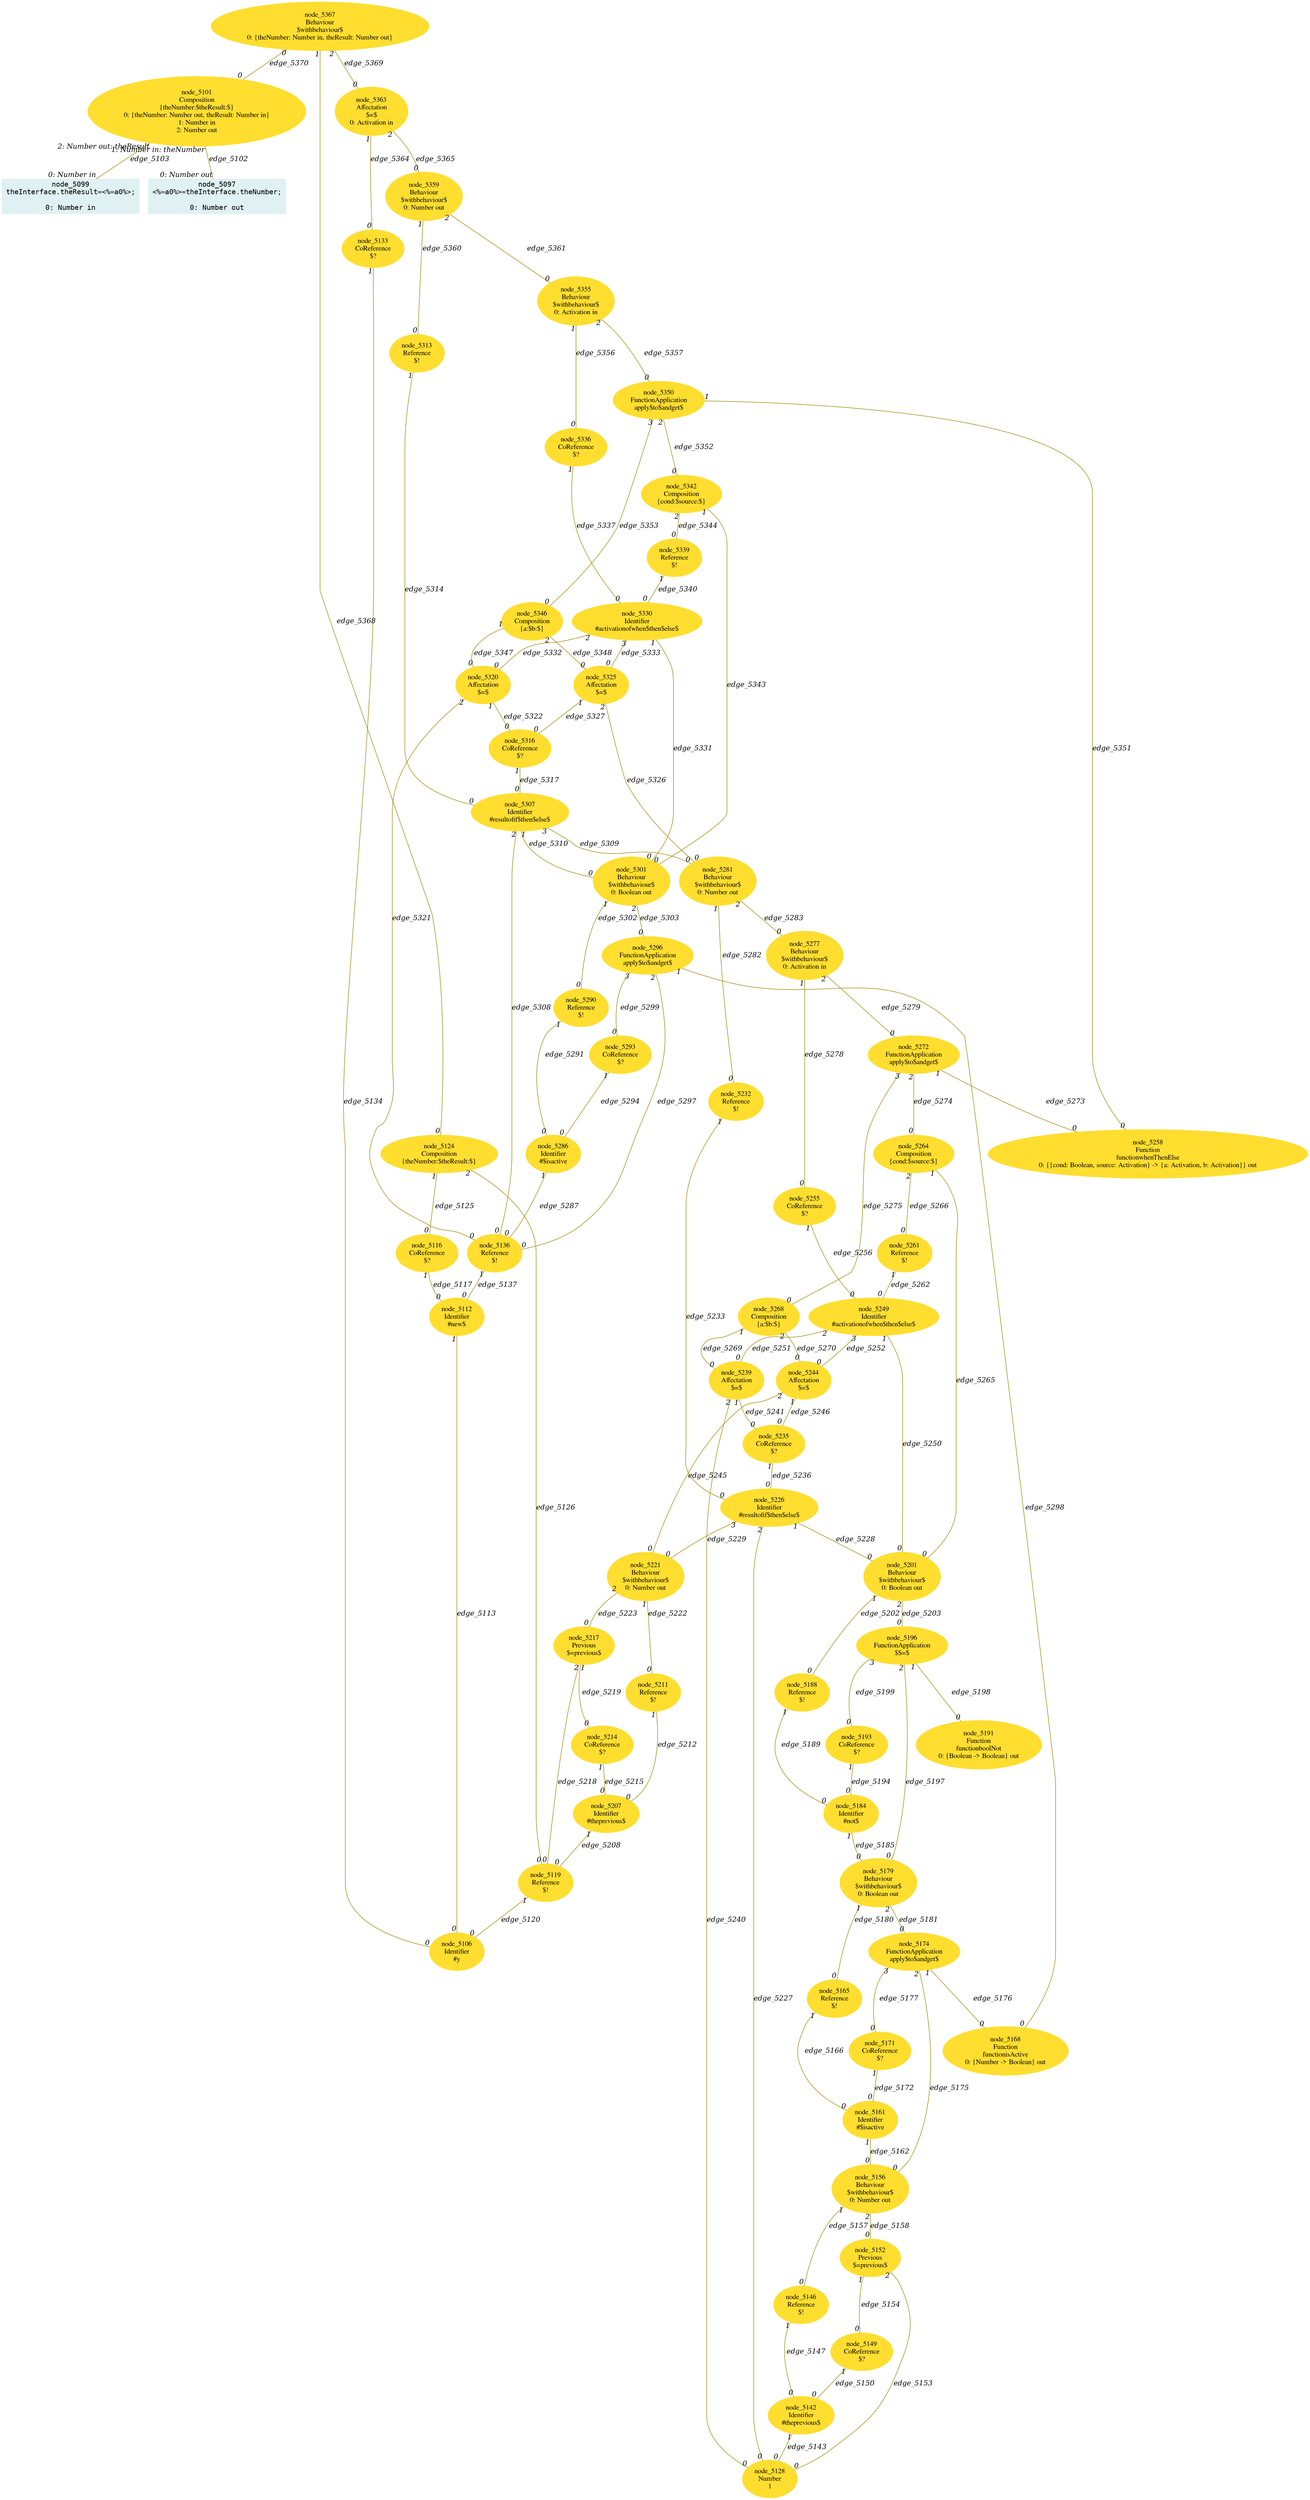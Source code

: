 digraph g{node_5097 [shape="box", style="filled", color="#dff1f2", fontname="Courier", label="node_5097
<%=a0%>=theInterface.theNumber;

0: Number out" ]
node_5099 [shape="box", style="filled", color="#dff1f2", fontname="Courier", label="node_5099
theInterface.theResult=<%=a0%>;

0: Number in" ]
node_5101 [shape="ellipse", style="filled", color="#ffde2f", fontname="Times", label="node_5101
Composition
{theNumber:$theResult:$}
0: {theNumber: Number out, theResult: Number in}
1: Number in
2: Number out" ]
node_5106 [shape="ellipse", style="filled", color="#ffde2f", fontname="Times", label="node_5106
Identifier
#y
" ]
node_5112 [shape="ellipse", style="filled", color="#ffde2f", fontname="Times", label="node_5112
Identifier
#new$
" ]
node_5116 [shape="ellipse", style="filled", color="#ffde2f", fontname="Times", label="node_5116
CoReference
$?
" ]
node_5119 [shape="ellipse", style="filled", color="#ffde2f", fontname="Times", label="node_5119
Reference
$!
" ]
node_5124 [shape="ellipse", style="filled", color="#ffde2f", fontname="Times", label="node_5124
Composition
{theNumber:$theResult:$}
" ]
node_5128 [shape="ellipse", style="filled", color="#ffde2f", fontname="Times", label="node_5128
Number
1
" ]
node_5133 [shape="ellipse", style="filled", color="#ffde2f", fontname="Times", label="node_5133
CoReference
$?
" ]
node_5136 [shape="ellipse", style="filled", color="#ffde2f", fontname="Times", label="node_5136
Reference
$!
" ]
node_5142 [shape="ellipse", style="filled", color="#ffde2f", fontname="Times", label="node_5142
Identifier
#theprevious$
" ]
node_5146 [shape="ellipse", style="filled", color="#ffde2f", fontname="Times", label="node_5146
Reference
$!
" ]
node_5149 [shape="ellipse", style="filled", color="#ffde2f", fontname="Times", label="node_5149
CoReference
$?
" ]
node_5152 [shape="ellipse", style="filled", color="#ffde2f", fontname="Times", label="node_5152
Previous
$=previous$
" ]
node_5156 [shape="ellipse", style="filled", color="#ffde2f", fontname="Times", label="node_5156
Behaviour
$withbehaviour$
0: Number out" ]
node_5161 [shape="ellipse", style="filled", color="#ffde2f", fontname="Times", label="node_5161
Identifier
#$isactive
" ]
node_5165 [shape="ellipse", style="filled", color="#ffde2f", fontname="Times", label="node_5165
Reference
$!
" ]
node_5168 [shape="ellipse", style="filled", color="#ffde2f", fontname="Times", label="node_5168
Function
functionisActive
0: {Number -> Boolean} out" ]
node_5171 [shape="ellipse", style="filled", color="#ffde2f", fontname="Times", label="node_5171
CoReference
$?
" ]
node_5174 [shape="ellipse", style="filled", color="#ffde2f", fontname="Times", label="node_5174
FunctionApplication
apply$to$andget$
" ]
node_5179 [shape="ellipse", style="filled", color="#ffde2f", fontname="Times", label="node_5179
Behaviour
$withbehaviour$
0: Boolean out" ]
node_5184 [shape="ellipse", style="filled", color="#ffde2f", fontname="Times", label="node_5184
Identifier
#not$
" ]
node_5188 [shape="ellipse", style="filled", color="#ffde2f", fontname="Times", label="node_5188
Reference
$!
" ]
node_5191 [shape="ellipse", style="filled", color="#ffde2f", fontname="Times", label="node_5191
Function
functionboolNot
0: {Boolean -> Boolean} out" ]
node_5193 [shape="ellipse", style="filled", color="#ffde2f", fontname="Times", label="node_5193
CoReference
$?
" ]
node_5196 [shape="ellipse", style="filled", color="#ffde2f", fontname="Times", label="node_5196
FunctionApplication
$$=$
" ]
node_5201 [shape="ellipse", style="filled", color="#ffde2f", fontname="Times", label="node_5201
Behaviour
$withbehaviour$
0: Boolean out" ]
node_5207 [shape="ellipse", style="filled", color="#ffde2f", fontname="Times", label="node_5207
Identifier
#theprevious$
" ]
node_5211 [shape="ellipse", style="filled", color="#ffde2f", fontname="Times", label="node_5211
Reference
$!
" ]
node_5214 [shape="ellipse", style="filled", color="#ffde2f", fontname="Times", label="node_5214
CoReference
$?
" ]
node_5217 [shape="ellipse", style="filled", color="#ffde2f", fontname="Times", label="node_5217
Previous
$=previous$
" ]
node_5221 [shape="ellipse", style="filled", color="#ffde2f", fontname="Times", label="node_5221
Behaviour
$withbehaviour$
0: Number out" ]
node_5226 [shape="ellipse", style="filled", color="#ffde2f", fontname="Times", label="node_5226
Identifier
#resultofif$then$else$
" ]
node_5232 [shape="ellipse", style="filled", color="#ffde2f", fontname="Times", label="node_5232
Reference
$!
" ]
node_5235 [shape="ellipse", style="filled", color="#ffde2f", fontname="Times", label="node_5235
CoReference
$?
" ]
node_5239 [shape="ellipse", style="filled", color="#ffde2f", fontname="Times", label="node_5239
Affectation
$=$
" ]
node_5244 [shape="ellipse", style="filled", color="#ffde2f", fontname="Times", label="node_5244
Affectation
$=$
" ]
node_5249 [shape="ellipse", style="filled", color="#ffde2f", fontname="Times", label="node_5249
Identifier
#activationofwhen$then$else$
" ]
node_5255 [shape="ellipse", style="filled", color="#ffde2f", fontname="Times", label="node_5255
CoReference
$?
" ]
node_5258 [shape="ellipse", style="filled", color="#ffde2f", fontname="Times", label="node_5258
Function
functionwhenThenElse
0: {{cond: Boolean, source: Activation} -> {a: Activation, b: Activation}} out" ]
node_5261 [shape="ellipse", style="filled", color="#ffde2f", fontname="Times", label="node_5261
Reference
$!
" ]
node_5264 [shape="ellipse", style="filled", color="#ffde2f", fontname="Times", label="node_5264
Composition
{cond:$source:$}
" ]
node_5268 [shape="ellipse", style="filled", color="#ffde2f", fontname="Times", label="node_5268
Composition
{a:$b:$}
" ]
node_5272 [shape="ellipse", style="filled", color="#ffde2f", fontname="Times", label="node_5272
FunctionApplication
apply$to$andget$
" ]
node_5277 [shape="ellipse", style="filled", color="#ffde2f", fontname="Times", label="node_5277
Behaviour
$withbehaviour$
0: Activation in" ]
node_5281 [shape="ellipse", style="filled", color="#ffde2f", fontname="Times", label="node_5281
Behaviour
$withbehaviour$
0: Number out" ]
node_5286 [shape="ellipse", style="filled", color="#ffde2f", fontname="Times", label="node_5286
Identifier
#$isactive
" ]
node_5290 [shape="ellipse", style="filled", color="#ffde2f", fontname="Times", label="node_5290
Reference
$!
" ]
node_5293 [shape="ellipse", style="filled", color="#ffde2f", fontname="Times", label="node_5293
CoReference
$?
" ]
node_5296 [shape="ellipse", style="filled", color="#ffde2f", fontname="Times", label="node_5296
FunctionApplication
apply$to$andget$
" ]
node_5301 [shape="ellipse", style="filled", color="#ffde2f", fontname="Times", label="node_5301
Behaviour
$withbehaviour$
0: Boolean out" ]
node_5307 [shape="ellipse", style="filled", color="#ffde2f", fontname="Times", label="node_5307
Identifier
#resultofif$then$else$
" ]
node_5313 [shape="ellipse", style="filled", color="#ffde2f", fontname="Times", label="node_5313
Reference
$!
" ]
node_5316 [shape="ellipse", style="filled", color="#ffde2f", fontname="Times", label="node_5316
CoReference
$?
" ]
node_5320 [shape="ellipse", style="filled", color="#ffde2f", fontname="Times", label="node_5320
Affectation
$=$
" ]
node_5325 [shape="ellipse", style="filled", color="#ffde2f", fontname="Times", label="node_5325
Affectation
$=$
" ]
node_5330 [shape="ellipse", style="filled", color="#ffde2f", fontname="Times", label="node_5330
Identifier
#activationofwhen$then$else$
" ]
node_5336 [shape="ellipse", style="filled", color="#ffde2f", fontname="Times", label="node_5336
CoReference
$?
" ]
node_5339 [shape="ellipse", style="filled", color="#ffde2f", fontname="Times", label="node_5339
Reference
$!
" ]
node_5342 [shape="ellipse", style="filled", color="#ffde2f", fontname="Times", label="node_5342
Composition
{cond:$source:$}
" ]
node_5346 [shape="ellipse", style="filled", color="#ffde2f", fontname="Times", label="node_5346
Composition
{a:$b:$}
" ]
node_5350 [shape="ellipse", style="filled", color="#ffde2f", fontname="Times", label="node_5350
FunctionApplication
apply$to$andget$
" ]
node_5355 [shape="ellipse", style="filled", color="#ffde2f", fontname="Times", label="node_5355
Behaviour
$withbehaviour$
0: Activation in" ]
node_5359 [shape="ellipse", style="filled", color="#ffde2f", fontname="Times", label="node_5359
Behaviour
$withbehaviour$
0: Number out" ]
node_5363 [shape="ellipse", style="filled", color="#ffde2f", fontname="Times", label="node_5363
Affectation
$=$
0: Activation in" ]
node_5367 [shape="ellipse", style="filled", color="#ffde2f", fontname="Times", label="node_5367
Behaviour
$withbehaviour$
0: {theNumber: Number in, theResult: Number out}" ]
node_5101 -> node_5097 [dir=none, arrowHead=none, fontname="Times-Italic", arrowsize=1, color="#9d8400", label="edge_5102",  headlabel="0: Number out", taillabel="1: Number in: theNumber" ]
node_5101 -> node_5099 [dir=none, arrowHead=none, fontname="Times-Italic", arrowsize=1, color="#9d8400", label="edge_5103",  headlabel="0: Number in", taillabel="2: Number out: theResult" ]
node_5112 -> node_5106 [dir=none, arrowHead=none, fontname="Times-Italic", arrowsize=1, color="#9d8400", label="edge_5113",  headlabel="0", taillabel="1" ]
node_5116 -> node_5112 [dir=none, arrowHead=none, fontname="Times-Italic", arrowsize=1, color="#9d8400", label="edge_5117",  headlabel="0", taillabel="1" ]
node_5119 -> node_5106 [dir=none, arrowHead=none, fontname="Times-Italic", arrowsize=1, color="#9d8400", label="edge_5120",  headlabel="0", taillabel="1" ]
node_5124 -> node_5116 [dir=none, arrowHead=none, fontname="Times-Italic", arrowsize=1, color="#9d8400", label="edge_5125",  headlabel="0", taillabel="1" ]
node_5124 -> node_5119 [dir=none, arrowHead=none, fontname="Times-Italic", arrowsize=1, color="#9d8400", label="edge_5126",  headlabel="0", taillabel="2" ]
node_5133 -> node_5106 [dir=none, arrowHead=none, fontname="Times-Italic", arrowsize=1, color="#9d8400", label="edge_5134",  headlabel="0", taillabel="1" ]
node_5136 -> node_5112 [dir=none, arrowHead=none, fontname="Times-Italic", arrowsize=1, color="#9d8400", label="edge_5137",  headlabel="0", taillabel="1" ]
node_5142 -> node_5128 [dir=none, arrowHead=none, fontname="Times-Italic", arrowsize=1, color="#9d8400", label="edge_5143",  headlabel="0", taillabel="1" ]
node_5146 -> node_5142 [dir=none, arrowHead=none, fontname="Times-Italic", arrowsize=1, color="#9d8400", label="edge_5147",  headlabel="0", taillabel="1" ]
node_5149 -> node_5142 [dir=none, arrowHead=none, fontname="Times-Italic", arrowsize=1, color="#9d8400", label="edge_5150",  headlabel="0", taillabel="1" ]
node_5152 -> node_5128 [dir=none, arrowHead=none, fontname="Times-Italic", arrowsize=1, color="#9d8400", label="edge_5153",  headlabel="0", taillabel="2" ]
node_5152 -> node_5149 [dir=none, arrowHead=none, fontname="Times-Italic", arrowsize=1, color="#9d8400", label="edge_5154",  headlabel="0", taillabel="1" ]
node_5156 -> node_5146 [dir=none, arrowHead=none, fontname="Times-Italic", arrowsize=1, color="#9d8400", label="edge_5157",  headlabel="0", taillabel="1" ]
node_5156 -> node_5152 [dir=none, arrowHead=none, fontname="Times-Italic", arrowsize=1, color="#9d8400", label="edge_5158",  headlabel="0", taillabel="2" ]
node_5161 -> node_5156 [dir=none, arrowHead=none, fontname="Times-Italic", arrowsize=1, color="#9d8400", label="edge_5162",  headlabel="0", taillabel="1" ]
node_5165 -> node_5161 [dir=none, arrowHead=none, fontname="Times-Italic", arrowsize=1, color="#9d8400", label="edge_5166",  headlabel="0", taillabel="1" ]
node_5171 -> node_5161 [dir=none, arrowHead=none, fontname="Times-Italic", arrowsize=1, color="#9d8400", label="edge_5172",  headlabel="0", taillabel="1" ]
node_5174 -> node_5156 [dir=none, arrowHead=none, fontname="Times-Italic", arrowsize=1, color="#9d8400", label="edge_5175",  headlabel="0", taillabel="2" ]
node_5174 -> node_5168 [dir=none, arrowHead=none, fontname="Times-Italic", arrowsize=1, color="#9d8400", label="edge_5176",  headlabel="0", taillabel="1" ]
node_5174 -> node_5171 [dir=none, arrowHead=none, fontname="Times-Italic", arrowsize=1, color="#9d8400", label="edge_5177",  headlabel="0", taillabel="3" ]
node_5179 -> node_5165 [dir=none, arrowHead=none, fontname="Times-Italic", arrowsize=1, color="#9d8400", label="edge_5180",  headlabel="0", taillabel="1" ]
node_5179 -> node_5174 [dir=none, arrowHead=none, fontname="Times-Italic", arrowsize=1, color="#9d8400", label="edge_5181",  headlabel="0", taillabel="2" ]
node_5184 -> node_5179 [dir=none, arrowHead=none, fontname="Times-Italic", arrowsize=1, color="#9d8400", label="edge_5185",  headlabel="0", taillabel="1" ]
node_5188 -> node_5184 [dir=none, arrowHead=none, fontname="Times-Italic", arrowsize=1, color="#9d8400", label="edge_5189",  headlabel="0", taillabel="1" ]
node_5193 -> node_5184 [dir=none, arrowHead=none, fontname="Times-Italic", arrowsize=1, color="#9d8400", label="edge_5194",  headlabel="0", taillabel="1" ]
node_5196 -> node_5179 [dir=none, arrowHead=none, fontname="Times-Italic", arrowsize=1, color="#9d8400", label="edge_5197",  headlabel="0", taillabel="2" ]
node_5196 -> node_5191 [dir=none, arrowHead=none, fontname="Times-Italic", arrowsize=1, color="#9d8400", label="edge_5198",  headlabel="0", taillabel="1" ]
node_5196 -> node_5193 [dir=none, arrowHead=none, fontname="Times-Italic", arrowsize=1, color="#9d8400", label="edge_5199",  headlabel="0", taillabel="3" ]
node_5201 -> node_5188 [dir=none, arrowHead=none, fontname="Times-Italic", arrowsize=1, color="#9d8400", label="edge_5202",  headlabel="0", taillabel="1" ]
node_5201 -> node_5196 [dir=none, arrowHead=none, fontname="Times-Italic", arrowsize=1, color="#9d8400", label="edge_5203",  headlabel="0", taillabel="2" ]
node_5207 -> node_5119 [dir=none, arrowHead=none, fontname="Times-Italic", arrowsize=1, color="#9d8400", label="edge_5208",  headlabel="0", taillabel="1" ]
node_5211 -> node_5207 [dir=none, arrowHead=none, fontname="Times-Italic", arrowsize=1, color="#9d8400", label="edge_5212",  headlabel="0", taillabel="1" ]
node_5214 -> node_5207 [dir=none, arrowHead=none, fontname="Times-Italic", arrowsize=1, color="#9d8400", label="edge_5215",  headlabel="0", taillabel="1" ]
node_5217 -> node_5119 [dir=none, arrowHead=none, fontname="Times-Italic", arrowsize=1, color="#9d8400", label="edge_5218",  headlabel="0", taillabel="2" ]
node_5217 -> node_5214 [dir=none, arrowHead=none, fontname="Times-Italic", arrowsize=1, color="#9d8400", label="edge_5219",  headlabel="0", taillabel="1" ]
node_5221 -> node_5211 [dir=none, arrowHead=none, fontname="Times-Italic", arrowsize=1, color="#9d8400", label="edge_5222",  headlabel="0", taillabel="1" ]
node_5221 -> node_5217 [dir=none, arrowHead=none, fontname="Times-Italic", arrowsize=1, color="#9d8400", label="edge_5223",  headlabel="0", taillabel="2" ]
node_5226 -> node_5128 [dir=none, arrowHead=none, fontname="Times-Italic", arrowsize=1, color="#9d8400", label="edge_5227",  headlabel="0", taillabel="2" ]
node_5226 -> node_5201 [dir=none, arrowHead=none, fontname="Times-Italic", arrowsize=1, color="#9d8400", label="edge_5228",  headlabel="0", taillabel="1" ]
node_5226 -> node_5221 [dir=none, arrowHead=none, fontname="Times-Italic", arrowsize=1, color="#9d8400", label="edge_5229",  headlabel="0", taillabel="3" ]
node_5232 -> node_5226 [dir=none, arrowHead=none, fontname="Times-Italic", arrowsize=1, color="#9d8400", label="edge_5233",  headlabel="0", taillabel="1" ]
node_5235 -> node_5226 [dir=none, arrowHead=none, fontname="Times-Italic", arrowsize=1, color="#9d8400", label="edge_5236",  headlabel="0", taillabel="1" ]
node_5239 -> node_5128 [dir=none, arrowHead=none, fontname="Times-Italic", arrowsize=1, color="#9d8400", label="edge_5240",  headlabel="0", taillabel="2" ]
node_5239 -> node_5235 [dir=none, arrowHead=none, fontname="Times-Italic", arrowsize=1, color="#9d8400", label="edge_5241",  headlabel="0", taillabel="1" ]
node_5244 -> node_5221 [dir=none, arrowHead=none, fontname="Times-Italic", arrowsize=1, color="#9d8400", label="edge_5245",  headlabel="0", taillabel="2" ]
node_5244 -> node_5235 [dir=none, arrowHead=none, fontname="Times-Italic", arrowsize=1, color="#9d8400", label="edge_5246",  headlabel="0", taillabel="1" ]
node_5249 -> node_5201 [dir=none, arrowHead=none, fontname="Times-Italic", arrowsize=1, color="#9d8400", label="edge_5250",  headlabel="0", taillabel="1" ]
node_5249 -> node_5239 [dir=none, arrowHead=none, fontname="Times-Italic", arrowsize=1, color="#9d8400", label="edge_5251",  headlabel="0", taillabel="2" ]
node_5249 -> node_5244 [dir=none, arrowHead=none, fontname="Times-Italic", arrowsize=1, color="#9d8400", label="edge_5252",  headlabel="0", taillabel="3" ]
node_5255 -> node_5249 [dir=none, arrowHead=none, fontname="Times-Italic", arrowsize=1, color="#9d8400", label="edge_5256",  headlabel="0", taillabel="1" ]
node_5261 -> node_5249 [dir=none, arrowHead=none, fontname="Times-Italic", arrowsize=1, color="#9d8400", label="edge_5262",  headlabel="0", taillabel="1" ]
node_5264 -> node_5201 [dir=none, arrowHead=none, fontname="Times-Italic", arrowsize=1, color="#9d8400", label="edge_5265",  headlabel="0", taillabel="1" ]
node_5264 -> node_5261 [dir=none, arrowHead=none, fontname="Times-Italic", arrowsize=1, color="#9d8400", label="edge_5266",  headlabel="0", taillabel="2" ]
node_5268 -> node_5239 [dir=none, arrowHead=none, fontname="Times-Italic", arrowsize=1, color="#9d8400", label="edge_5269",  headlabel="0", taillabel="1" ]
node_5268 -> node_5244 [dir=none, arrowHead=none, fontname="Times-Italic", arrowsize=1, color="#9d8400", label="edge_5270",  headlabel="0", taillabel="2" ]
node_5272 -> node_5258 [dir=none, arrowHead=none, fontname="Times-Italic", arrowsize=1, color="#9d8400", label="edge_5273",  headlabel="0", taillabel="1" ]
node_5272 -> node_5264 [dir=none, arrowHead=none, fontname="Times-Italic", arrowsize=1, color="#9d8400", label="edge_5274",  headlabel="0", taillabel="2" ]
node_5272 -> node_5268 [dir=none, arrowHead=none, fontname="Times-Italic", arrowsize=1, color="#9d8400", label="edge_5275",  headlabel="0", taillabel="3" ]
node_5277 -> node_5255 [dir=none, arrowHead=none, fontname="Times-Italic", arrowsize=1, color="#9d8400", label="edge_5278",  headlabel="0", taillabel="1" ]
node_5277 -> node_5272 [dir=none, arrowHead=none, fontname="Times-Italic", arrowsize=1, color="#9d8400", label="edge_5279",  headlabel="0", taillabel="2" ]
node_5281 -> node_5232 [dir=none, arrowHead=none, fontname="Times-Italic", arrowsize=1, color="#9d8400", label="edge_5282",  headlabel="0", taillabel="1" ]
node_5281 -> node_5277 [dir=none, arrowHead=none, fontname="Times-Italic", arrowsize=1, color="#9d8400", label="edge_5283",  headlabel="0", taillabel="2" ]
node_5286 -> node_5136 [dir=none, arrowHead=none, fontname="Times-Italic", arrowsize=1, color="#9d8400", label="edge_5287",  headlabel="0", taillabel="1" ]
node_5290 -> node_5286 [dir=none, arrowHead=none, fontname="Times-Italic", arrowsize=1, color="#9d8400", label="edge_5291",  headlabel="0", taillabel="1" ]
node_5293 -> node_5286 [dir=none, arrowHead=none, fontname="Times-Italic", arrowsize=1, color="#9d8400", label="edge_5294",  headlabel="0", taillabel="1" ]
node_5296 -> node_5136 [dir=none, arrowHead=none, fontname="Times-Italic", arrowsize=1, color="#9d8400", label="edge_5297",  headlabel="0", taillabel="2" ]
node_5296 -> node_5168 [dir=none, arrowHead=none, fontname="Times-Italic", arrowsize=1, color="#9d8400", label="edge_5298",  headlabel="0", taillabel="1" ]
node_5296 -> node_5293 [dir=none, arrowHead=none, fontname="Times-Italic", arrowsize=1, color="#9d8400", label="edge_5299",  headlabel="0", taillabel="3" ]
node_5301 -> node_5290 [dir=none, arrowHead=none, fontname="Times-Italic", arrowsize=1, color="#9d8400", label="edge_5302",  headlabel="0", taillabel="1" ]
node_5301 -> node_5296 [dir=none, arrowHead=none, fontname="Times-Italic", arrowsize=1, color="#9d8400", label="edge_5303",  headlabel="0", taillabel="2" ]
node_5307 -> node_5136 [dir=none, arrowHead=none, fontname="Times-Italic", arrowsize=1, color="#9d8400", label="edge_5308",  headlabel="0", taillabel="2" ]
node_5307 -> node_5281 [dir=none, arrowHead=none, fontname="Times-Italic", arrowsize=1, color="#9d8400", label="edge_5309",  headlabel="0", taillabel="3" ]
node_5307 -> node_5301 [dir=none, arrowHead=none, fontname="Times-Italic", arrowsize=1, color="#9d8400", label="edge_5310",  headlabel="0", taillabel="1" ]
node_5313 -> node_5307 [dir=none, arrowHead=none, fontname="Times-Italic", arrowsize=1, color="#9d8400", label="edge_5314",  headlabel="0", taillabel="1" ]
node_5316 -> node_5307 [dir=none, arrowHead=none, fontname="Times-Italic", arrowsize=1, color="#9d8400", label="edge_5317",  headlabel="0", taillabel="1" ]
node_5320 -> node_5136 [dir=none, arrowHead=none, fontname="Times-Italic", arrowsize=1, color="#9d8400", label="edge_5321",  headlabel="0", taillabel="2" ]
node_5320 -> node_5316 [dir=none, arrowHead=none, fontname="Times-Italic", arrowsize=1, color="#9d8400", label="edge_5322",  headlabel="0", taillabel="1" ]
node_5325 -> node_5281 [dir=none, arrowHead=none, fontname="Times-Italic", arrowsize=1, color="#9d8400", label="edge_5326",  headlabel="0", taillabel="2" ]
node_5325 -> node_5316 [dir=none, arrowHead=none, fontname="Times-Italic", arrowsize=1, color="#9d8400", label="edge_5327",  headlabel="0", taillabel="1" ]
node_5330 -> node_5301 [dir=none, arrowHead=none, fontname="Times-Italic", arrowsize=1, color="#9d8400", label="edge_5331",  headlabel="0", taillabel="1" ]
node_5330 -> node_5320 [dir=none, arrowHead=none, fontname="Times-Italic", arrowsize=1, color="#9d8400", label="edge_5332",  headlabel="0", taillabel="2" ]
node_5330 -> node_5325 [dir=none, arrowHead=none, fontname="Times-Italic", arrowsize=1, color="#9d8400", label="edge_5333",  headlabel="0", taillabel="3" ]
node_5336 -> node_5330 [dir=none, arrowHead=none, fontname="Times-Italic", arrowsize=1, color="#9d8400", label="edge_5337",  headlabel="0", taillabel="1" ]
node_5339 -> node_5330 [dir=none, arrowHead=none, fontname="Times-Italic", arrowsize=1, color="#9d8400", label="edge_5340",  headlabel="0", taillabel="1" ]
node_5342 -> node_5301 [dir=none, arrowHead=none, fontname="Times-Italic", arrowsize=1, color="#9d8400", label="edge_5343",  headlabel="0", taillabel="1" ]
node_5342 -> node_5339 [dir=none, arrowHead=none, fontname="Times-Italic", arrowsize=1, color="#9d8400", label="edge_5344",  headlabel="0", taillabel="2" ]
node_5346 -> node_5320 [dir=none, arrowHead=none, fontname="Times-Italic", arrowsize=1, color="#9d8400", label="edge_5347",  headlabel="0", taillabel="1" ]
node_5346 -> node_5325 [dir=none, arrowHead=none, fontname="Times-Italic", arrowsize=1, color="#9d8400", label="edge_5348",  headlabel="0", taillabel="2" ]
node_5350 -> node_5258 [dir=none, arrowHead=none, fontname="Times-Italic", arrowsize=1, color="#9d8400", label="edge_5351",  headlabel="0", taillabel="1" ]
node_5350 -> node_5342 [dir=none, arrowHead=none, fontname="Times-Italic", arrowsize=1, color="#9d8400", label="edge_5352",  headlabel="0", taillabel="2" ]
node_5350 -> node_5346 [dir=none, arrowHead=none, fontname="Times-Italic", arrowsize=1, color="#9d8400", label="edge_5353",  headlabel="0", taillabel="3" ]
node_5355 -> node_5336 [dir=none, arrowHead=none, fontname="Times-Italic", arrowsize=1, color="#9d8400", label="edge_5356",  headlabel="0", taillabel="1" ]
node_5355 -> node_5350 [dir=none, arrowHead=none, fontname="Times-Italic", arrowsize=1, color="#9d8400", label="edge_5357",  headlabel="0", taillabel="2" ]
node_5359 -> node_5313 [dir=none, arrowHead=none, fontname="Times-Italic", arrowsize=1, color="#9d8400", label="edge_5360",  headlabel="0", taillabel="1" ]
node_5359 -> node_5355 [dir=none, arrowHead=none, fontname="Times-Italic", arrowsize=1, color="#9d8400", label="edge_5361",  headlabel="0", taillabel="2" ]
node_5363 -> node_5133 [dir=none, arrowHead=none, fontname="Times-Italic", arrowsize=1, color="#9d8400", label="edge_5364",  headlabel="0", taillabel="1" ]
node_5363 -> node_5359 [dir=none, arrowHead=none, fontname="Times-Italic", arrowsize=1, color="#9d8400", label="edge_5365",  headlabel="0", taillabel="2" ]
node_5367 -> node_5124 [dir=none, arrowHead=none, fontname="Times-Italic", arrowsize=1, color="#9d8400", label="edge_5368",  headlabel="0", taillabel="1" ]
node_5367 -> node_5363 [dir=none, arrowHead=none, fontname="Times-Italic", arrowsize=1, color="#9d8400", label="edge_5369",  headlabel="0", taillabel="2" ]
node_5367 -> node_5101 [dir=none, arrowHead=none, fontname="Times-Italic", arrowsize=1, color="#9d8400", label="edge_5370",  headlabel="0", taillabel="0" ]
}